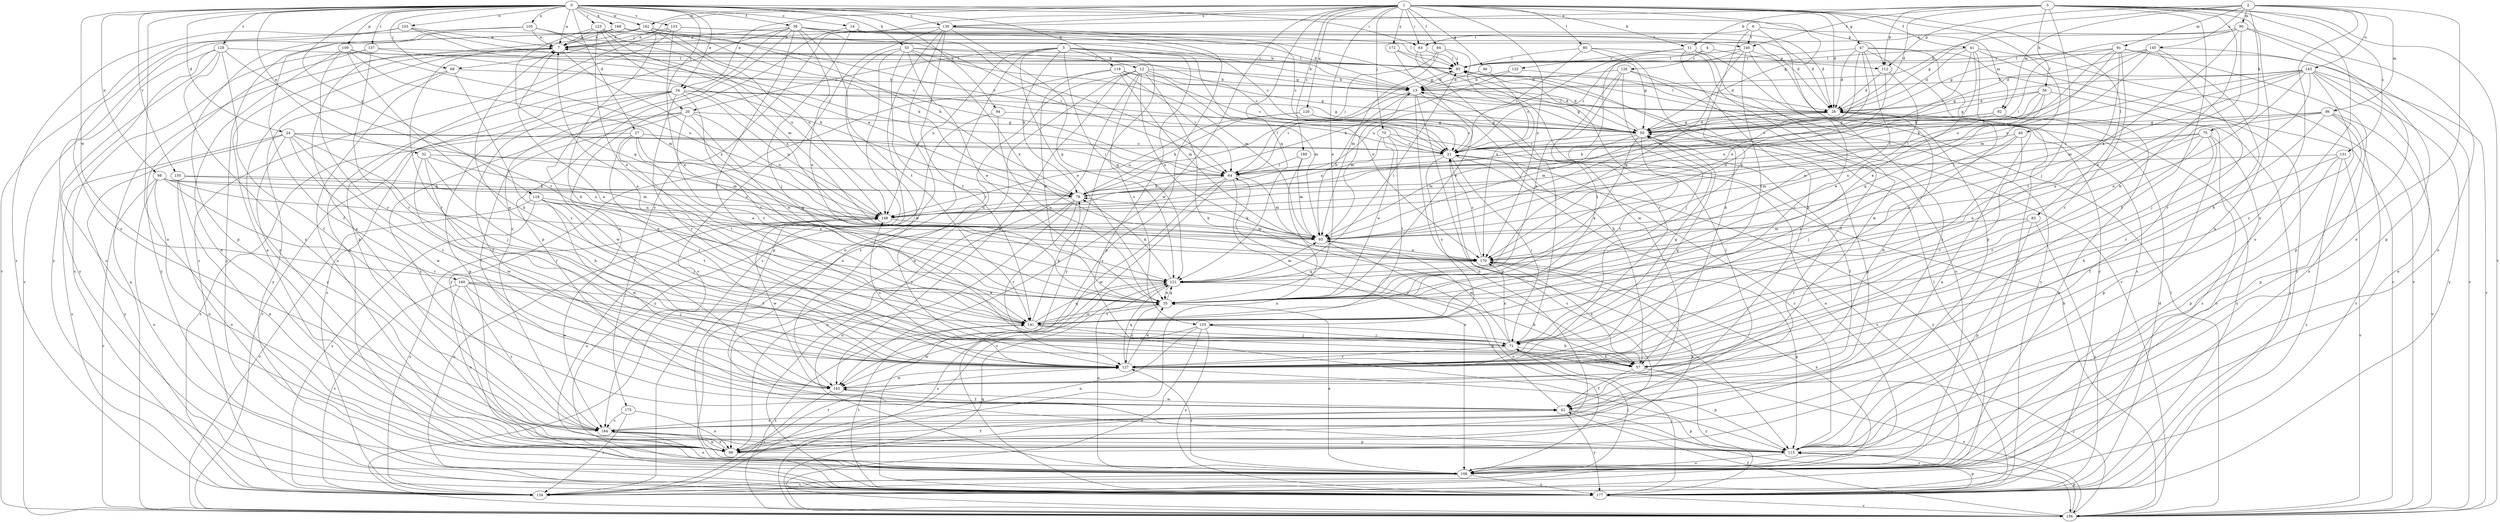 strict digraph  {
0;
1;
2;
3;
4;
5;
6;
7;
11;
12;
13;
14;
20;
21;
24;
27;
28;
32;
34;
35;
38;
40;
41;
42;
46;
47;
50;
53;
56;
57;
63;
64;
68;
70;
71;
75;
78;
80;
83;
84;
85;
86;
90;
91;
92;
93;
94;
98;
99;
103;
105;
106;
109;
112;
113;
118;
119;
120;
121;
123;
126;
127;
128;
130;
131;
132;
133;
134;
137;
140;
141;
143;
145;
148;
150;
153;
156;
160;
162;
163;
168;
170;
172;
175;
177;
180;
184;
0 -> 7  [label=a];
0 -> 14  [label=c];
0 -> 20  [label=c];
0 -> 24  [label=d];
0 -> 27  [label=d];
0 -> 32  [label=e];
0 -> 34  [label=e];
0 -> 38  [label=f];
0 -> 53  [label=h];
0 -> 63  [label=i];
0 -> 68  [label=j];
0 -> 94  [label=n];
0 -> 98  [label=n];
0 -> 103  [label=o];
0 -> 105  [label=o];
0 -> 106  [label=o];
0 -> 109  [label=p];
0 -> 112  [label=p];
0 -> 118  [label=q];
0 -> 119  [label=q];
0 -> 123  [label=r];
0 -> 128  [label=s];
0 -> 130  [label=s];
0 -> 137  [label=t];
0 -> 150  [label=v];
0 -> 153  [label=v];
0 -> 160  [label=w];
0 -> 162  [label=w];
0 -> 168  [label=x];
1 -> 11  [label=b];
1 -> 28  [label=d];
1 -> 34  [label=e];
1 -> 35  [label=e];
1 -> 40  [label=f];
1 -> 41  [label=f];
1 -> 46  [label=g];
1 -> 47  [label=g];
1 -> 50  [label=g];
1 -> 63  [label=i];
1 -> 68  [label=j];
1 -> 70  [label=j];
1 -> 80  [label=l];
1 -> 83  [label=l];
1 -> 84  [label=l];
1 -> 120  [label=q];
1 -> 121  [label=q];
1 -> 130  [label=s];
1 -> 162  [label=w];
1 -> 163  [label=w];
1 -> 170  [label=x];
1 -> 172  [label=y];
1 -> 175  [label=y];
1 -> 180  [label=z];
2 -> 50  [label=g];
2 -> 75  [label=k];
2 -> 86  [label=m];
2 -> 90  [label=m];
2 -> 91  [label=m];
2 -> 92  [label=m];
2 -> 106  [label=o];
2 -> 112  [label=p];
2 -> 143  [label=u];
2 -> 145  [label=u];
2 -> 184  [label=z];
3 -> 11  [label=b];
3 -> 28  [label=d];
3 -> 42  [label=f];
3 -> 56  [label=h];
3 -> 57  [label=h];
3 -> 71  [label=j];
3 -> 99  [label=n];
3 -> 106  [label=o];
3 -> 112  [label=p];
3 -> 130  [label=s];
3 -> 131  [label=s];
3 -> 140  [label=t];
3 -> 156  [label=v];
4 -> 112  [label=p];
4 -> 126  [label=r];
4 -> 127  [label=r];
5 -> 12  [label=b];
5 -> 13  [label=b];
5 -> 20  [label=c];
5 -> 35  [label=e];
5 -> 78  [label=k];
5 -> 106  [label=o];
5 -> 113  [label=p];
5 -> 121  [label=q];
5 -> 148  [label=u];
5 -> 170  [label=x];
5 -> 177  [label=y];
6 -> 35  [label=e];
6 -> 63  [label=i];
6 -> 92  [label=m];
6 -> 113  [label=p];
6 -> 140  [label=t];
7 -> 85  [label=l];
7 -> 99  [label=n];
7 -> 127  [label=r];
7 -> 170  [label=x];
11 -> 57  [label=h];
11 -> 132  [label=s];
11 -> 148  [label=u];
11 -> 163  [label=w];
11 -> 184  [label=z];
12 -> 13  [label=b];
12 -> 50  [label=g];
12 -> 57  [label=h];
12 -> 93  [label=m];
12 -> 99  [label=n];
12 -> 133  [label=s];
12 -> 163  [label=w];
12 -> 170  [label=x];
12 -> 177  [label=y];
12 -> 184  [label=z];
13 -> 28  [label=d];
13 -> 50  [label=g];
13 -> 57  [label=h];
13 -> 64  [label=i];
13 -> 93  [label=m];
13 -> 99  [label=n];
13 -> 113  [label=p];
14 -> 50  [label=g];
14 -> 71  [label=j];
14 -> 140  [label=t];
14 -> 184  [label=z];
20 -> 35  [label=e];
20 -> 42  [label=f];
20 -> 50  [label=g];
20 -> 141  [label=t];
20 -> 148  [label=u];
20 -> 156  [label=v];
20 -> 184  [label=z];
21 -> 64  [label=i];
21 -> 71  [label=j];
21 -> 133  [label=s];
21 -> 134  [label=s];
21 -> 177  [label=y];
24 -> 21  [label=c];
24 -> 64  [label=i];
24 -> 71  [label=j];
24 -> 93  [label=m];
24 -> 127  [label=r];
24 -> 134  [label=s];
24 -> 163  [label=w];
24 -> 177  [label=y];
24 -> 184  [label=z];
27 -> 21  [label=c];
27 -> 35  [label=e];
27 -> 121  [label=q];
27 -> 127  [label=r];
27 -> 134  [label=s];
27 -> 141  [label=t];
28 -> 50  [label=g];
28 -> 85  [label=l];
28 -> 93  [label=m];
28 -> 99  [label=n];
28 -> 177  [label=y];
32 -> 57  [label=h];
32 -> 64  [label=i];
32 -> 93  [label=m];
32 -> 127  [label=r];
32 -> 163  [label=w];
34 -> 28  [label=d];
34 -> 42  [label=f];
34 -> 50  [label=g];
34 -> 113  [label=p];
34 -> 127  [label=r];
34 -> 134  [label=s];
34 -> 141  [label=t];
34 -> 148  [label=u];
34 -> 163  [label=w];
35 -> 121  [label=q];
35 -> 127  [label=r];
35 -> 141  [label=t];
38 -> 7  [label=a];
38 -> 21  [label=c];
38 -> 28  [label=d];
38 -> 35  [label=e];
38 -> 64  [label=i];
38 -> 71  [label=j];
38 -> 106  [label=o];
38 -> 113  [label=p];
38 -> 141  [label=t];
38 -> 184  [label=z];
40 -> 21  [label=c];
40 -> 71  [label=j];
40 -> 127  [label=r];
40 -> 141  [label=t];
41 -> 21  [label=c];
41 -> 28  [label=d];
41 -> 35  [label=e];
41 -> 85  [label=l];
41 -> 127  [label=r];
41 -> 156  [label=v];
41 -> 177  [label=y];
42 -> 50  [label=g];
42 -> 64  [label=i];
42 -> 113  [label=p];
42 -> 156  [label=v];
42 -> 163  [label=w];
42 -> 177  [label=y];
42 -> 184  [label=z];
46 -> 13  [label=b];
46 -> 21  [label=c];
47 -> 28  [label=d];
47 -> 35  [label=e];
47 -> 85  [label=l];
47 -> 93  [label=m];
47 -> 106  [label=o];
47 -> 134  [label=s];
47 -> 156  [label=v];
47 -> 170  [label=x];
50 -> 21  [label=c];
50 -> 28  [label=d];
50 -> 35  [label=e];
50 -> 42  [label=f];
50 -> 85  [label=l];
50 -> 93  [label=m];
50 -> 141  [label=t];
53 -> 21  [label=c];
53 -> 35  [label=e];
53 -> 85  [label=l];
53 -> 93  [label=m];
53 -> 113  [label=p];
53 -> 141  [label=t];
53 -> 163  [label=w];
53 -> 170  [label=x];
56 -> 28  [label=d];
56 -> 50  [label=g];
56 -> 121  [label=q];
56 -> 148  [label=u];
56 -> 170  [label=x];
56 -> 177  [label=y];
57 -> 42  [label=f];
57 -> 156  [label=v];
57 -> 170  [label=x];
57 -> 177  [label=y];
63 -> 71  [label=j];
63 -> 85  [label=l];
63 -> 163  [label=w];
64 -> 78  [label=k];
64 -> 93  [label=m];
64 -> 106  [label=o];
64 -> 156  [label=v];
64 -> 163  [label=w];
68 -> 13  [label=b];
68 -> 99  [label=n];
68 -> 127  [label=r];
68 -> 177  [label=y];
70 -> 21  [label=c];
70 -> 35  [label=e];
70 -> 106  [label=o];
70 -> 141  [label=t];
70 -> 148  [label=u];
71 -> 7  [label=a];
71 -> 50  [label=g];
71 -> 57  [label=h];
71 -> 93  [label=m];
71 -> 127  [label=r];
71 -> 170  [label=x];
75 -> 21  [label=c];
75 -> 35  [label=e];
75 -> 42  [label=f];
75 -> 93  [label=m];
75 -> 106  [label=o];
75 -> 113  [label=p];
75 -> 127  [label=r];
78 -> 7  [label=a];
78 -> 85  [label=l];
78 -> 99  [label=n];
78 -> 106  [label=o];
78 -> 127  [label=r];
78 -> 148  [label=u];
80 -> 21  [label=c];
80 -> 42  [label=f];
80 -> 50  [label=g];
80 -> 57  [label=h];
80 -> 85  [label=l];
83 -> 93  [label=m];
83 -> 113  [label=p];
83 -> 127  [label=r];
83 -> 177  [label=y];
84 -> 64  [label=i];
84 -> 85  [label=l];
84 -> 93  [label=m];
84 -> 170  [label=x];
85 -> 13  [label=b];
86 -> 50  [label=g];
86 -> 64  [label=i];
86 -> 113  [label=p];
86 -> 127  [label=r];
86 -> 134  [label=s];
86 -> 156  [label=v];
86 -> 170  [label=x];
90 -> 7  [label=a];
90 -> 13  [label=b];
90 -> 35  [label=e];
90 -> 50  [label=g];
90 -> 106  [label=o];
90 -> 113  [label=p];
90 -> 170  [label=x];
91 -> 64  [label=i];
91 -> 85  [label=l];
91 -> 93  [label=m];
91 -> 127  [label=r];
91 -> 134  [label=s];
91 -> 141  [label=t];
91 -> 148  [label=u];
91 -> 156  [label=v];
92 -> 21  [label=c];
92 -> 50  [label=g];
92 -> 78  [label=k];
92 -> 106  [label=o];
92 -> 134  [label=s];
93 -> 13  [label=b];
93 -> 78  [label=k];
93 -> 106  [label=o];
93 -> 170  [label=x];
94 -> 35  [label=e];
94 -> 50  [label=g];
94 -> 177  [label=y];
98 -> 78  [label=k];
98 -> 99  [label=n];
98 -> 106  [label=o];
98 -> 121  [label=q];
98 -> 127  [label=r];
98 -> 148  [label=u];
98 -> 156  [label=v];
99 -> 7  [label=a];
99 -> 21  [label=c];
99 -> 42  [label=f];
99 -> 127  [label=r];
99 -> 170  [label=x];
99 -> 184  [label=z];
103 -> 7  [label=a];
103 -> 21  [label=c];
103 -> 50  [label=g];
103 -> 134  [label=s];
103 -> 184  [label=z];
105 -> 7  [label=a];
105 -> 13  [label=b];
105 -> 64  [label=i];
105 -> 156  [label=v];
105 -> 177  [label=y];
106 -> 35  [label=e];
106 -> 71  [label=j];
106 -> 127  [label=r];
106 -> 134  [label=s];
106 -> 148  [label=u];
106 -> 170  [label=x];
106 -> 177  [label=y];
109 -> 57  [label=h];
109 -> 85  [label=l];
109 -> 93  [label=m];
109 -> 99  [label=n];
109 -> 127  [label=r];
109 -> 148  [label=u];
112 -> 28  [label=d];
112 -> 35  [label=e];
112 -> 170  [label=x];
113 -> 21  [label=c];
113 -> 106  [label=o];
118 -> 13  [label=b];
118 -> 21  [label=c];
118 -> 35  [label=e];
118 -> 64  [label=i];
118 -> 93  [label=m];
118 -> 177  [label=y];
119 -> 71  [label=j];
119 -> 134  [label=s];
119 -> 141  [label=t];
119 -> 148  [label=u];
119 -> 156  [label=v];
119 -> 163  [label=w];
119 -> 170  [label=x];
120 -> 21  [label=c];
120 -> 50  [label=g];
120 -> 78  [label=k];
120 -> 148  [label=u];
121 -> 35  [label=e];
121 -> 57  [label=h];
121 -> 78  [label=k];
121 -> 85  [label=l];
121 -> 93  [label=m];
121 -> 106  [label=o];
121 -> 134  [label=s];
123 -> 7  [label=a];
123 -> 13  [label=b];
123 -> 35  [label=e];
123 -> 93  [label=m];
123 -> 121  [label=q];
123 -> 148  [label=u];
123 -> 170  [label=x];
126 -> 13  [label=b];
126 -> 35  [label=e];
126 -> 71  [label=j];
126 -> 106  [label=o];
126 -> 141  [label=t];
126 -> 177  [label=y];
127 -> 7  [label=a];
127 -> 35  [label=e];
127 -> 50  [label=g];
127 -> 113  [label=p];
127 -> 121  [label=q];
127 -> 148  [label=u];
127 -> 163  [label=w];
128 -> 42  [label=f];
128 -> 85  [label=l];
128 -> 106  [label=o];
128 -> 141  [label=t];
128 -> 156  [label=v];
128 -> 177  [label=y];
128 -> 184  [label=z];
130 -> 7  [label=a];
130 -> 21  [label=c];
130 -> 106  [label=o];
130 -> 121  [label=q];
130 -> 127  [label=r];
130 -> 134  [label=s];
130 -> 156  [label=v];
130 -> 177  [label=y];
131 -> 57  [label=h];
131 -> 64  [label=i];
131 -> 113  [label=p];
131 -> 156  [label=v];
131 -> 177  [label=y];
132 -> 13  [label=b];
132 -> 28  [label=d];
132 -> 78  [label=k];
133 -> 57  [label=h];
133 -> 71  [label=j];
133 -> 99  [label=n];
133 -> 156  [label=v];
133 -> 163  [label=w];
133 -> 177  [label=y];
134 -> 85  [label=l];
137 -> 78  [label=k];
137 -> 85  [label=l];
137 -> 127  [label=r];
137 -> 134  [label=s];
137 -> 177  [label=y];
140 -> 21  [label=c];
140 -> 85  [label=l];
140 -> 121  [label=q];
140 -> 127  [label=r];
140 -> 141  [label=t];
140 -> 177  [label=y];
141 -> 7  [label=a];
141 -> 35  [label=e];
141 -> 57  [label=h];
141 -> 71  [label=j];
141 -> 78  [label=k];
141 -> 121  [label=q];
143 -> 13  [label=b];
143 -> 35  [label=e];
143 -> 50  [label=g];
143 -> 64  [label=i];
143 -> 71  [label=j];
143 -> 78  [label=k];
143 -> 93  [label=m];
143 -> 106  [label=o];
143 -> 127  [label=r];
143 -> 156  [label=v];
143 -> 177  [label=y];
145 -> 28  [label=d];
145 -> 57  [label=h];
145 -> 78  [label=k];
145 -> 85  [label=l];
145 -> 113  [label=p];
145 -> 127  [label=r];
145 -> 148  [label=u];
148 -> 93  [label=m];
148 -> 134  [label=s];
148 -> 163  [label=w];
150 -> 78  [label=k];
150 -> 99  [label=n];
150 -> 106  [label=o];
150 -> 148  [label=u];
153 -> 7  [label=a];
153 -> 28  [label=d];
153 -> 35  [label=e];
153 -> 85  [label=l];
153 -> 113  [label=p];
153 -> 134  [label=s];
156 -> 7  [label=a];
156 -> 13  [label=b];
156 -> 42  [label=f];
156 -> 71  [label=j];
156 -> 85  [label=l];
156 -> 113  [label=p];
156 -> 121  [label=q];
156 -> 141  [label=t];
160 -> 35  [label=e];
160 -> 71  [label=j];
160 -> 99  [label=n];
160 -> 134  [label=s];
160 -> 141  [label=t];
160 -> 163  [label=w];
160 -> 184  [label=z];
162 -> 7  [label=a];
162 -> 57  [label=h];
162 -> 64  [label=i];
162 -> 78  [label=k];
162 -> 148  [label=u];
162 -> 177  [label=y];
162 -> 184  [label=z];
163 -> 28  [label=d];
163 -> 42  [label=f];
163 -> 134  [label=s];
168 -> 7  [label=a];
168 -> 21  [label=c];
168 -> 28  [label=d];
168 -> 42  [label=f];
168 -> 64  [label=i];
168 -> 78  [label=k];
168 -> 113  [label=p];
170 -> 21  [label=c];
170 -> 113  [label=p];
170 -> 121  [label=q];
172 -> 35  [label=e];
172 -> 85  [label=l];
172 -> 156  [label=v];
175 -> 99  [label=n];
175 -> 134  [label=s];
175 -> 184  [label=z];
177 -> 28  [label=d];
177 -> 71  [label=j];
177 -> 113  [label=p];
177 -> 141  [label=t];
177 -> 148  [label=u];
177 -> 156  [label=v];
180 -> 64  [label=i];
180 -> 93  [label=m];
180 -> 99  [label=n];
184 -> 85  [label=l];
184 -> 99  [label=n];
184 -> 106  [label=o];
184 -> 113  [label=p];
}

